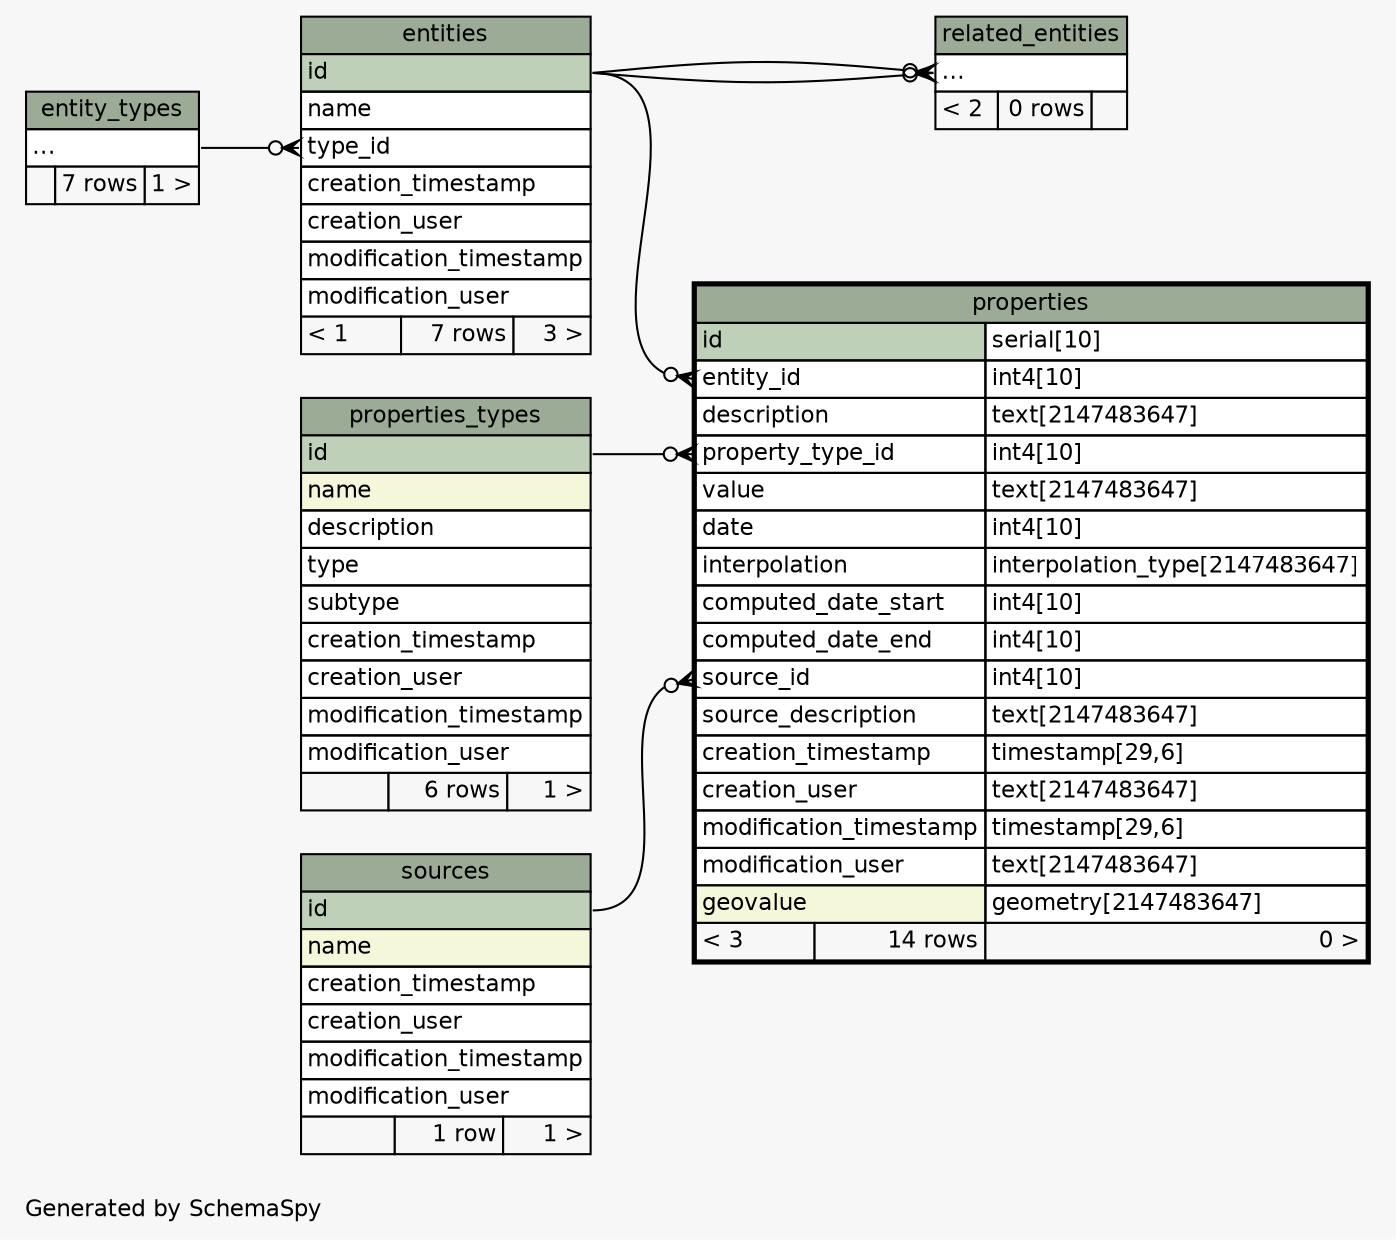 // dot 2.38.0 on Mac OS X 10.10.1
// SchemaSpy rev 590
digraph "twoDegreesRelationshipsDiagram" {
  graph [
    rankdir="RL"
    bgcolor="#f7f7f7"
    label="\nGenerated by SchemaSpy"
    labeljust="l"
    nodesep="0.18"
    ranksep="0.46"
    fontname="Helvetica"
    fontsize="11"
  ];
  node [
    fontname="Helvetica"
    fontsize="11"
    shape="plaintext"
  ];
  edge [
    arrowsize="0.8"
  ];
  "entities":"type_id":w -> "entity_types":"elipses":e [arrowhead=none dir=back arrowtail=crowodot];
  "properties":"entity_id":w -> "entities":"id":e [arrowhead=none dir=back arrowtail=crowodot];
  "properties":"property_type_id":w -> "properties_types":"id":e [arrowhead=none dir=back arrowtail=crowodot];
  "properties":"source_id":w -> "sources":"id":e [arrowhead=none dir=back arrowtail=crowodot];
  "related_entities":"elipses":w -> "entities":"id":e [arrowhead=none dir=back arrowtail=crowodot];
  "related_entities":"elipses":w -> "entities":"id":e [arrowhead=none dir=back arrowtail=crowodot];
  "entities" [
    label=<
    <TABLE BORDER="0" CELLBORDER="1" CELLSPACING="0" BGCOLOR="#ffffff">
      <TR><TD COLSPAN="3" BGCOLOR="#9bab96" ALIGN="CENTER">entities</TD></TR>
      <TR><TD PORT="id" COLSPAN="3" BGCOLOR="#bed1b8" ALIGN="LEFT">id</TD></TR>
      <TR><TD PORT="name" COLSPAN="3" ALIGN="LEFT">name</TD></TR>
      <TR><TD PORT="type_id" COLSPAN="3" ALIGN="LEFT">type_id</TD></TR>
      <TR><TD PORT="creation_timestamp" COLSPAN="3" ALIGN="LEFT">creation_timestamp</TD></TR>
      <TR><TD PORT="creation_user" COLSPAN="3" ALIGN="LEFT">creation_user</TD></TR>
      <TR><TD PORT="modification_timestamp" COLSPAN="3" ALIGN="LEFT">modification_timestamp</TD></TR>
      <TR><TD PORT="modification_user" COLSPAN="3" ALIGN="LEFT">modification_user</TD></TR>
      <TR><TD ALIGN="LEFT" BGCOLOR="#f7f7f7">&lt; 1</TD><TD ALIGN="RIGHT" BGCOLOR="#f7f7f7">7 rows</TD><TD ALIGN="RIGHT" BGCOLOR="#f7f7f7">3 &gt;</TD></TR>
    </TABLE>>
    URL="entities.html"
    tooltip="entities"
  ];
  "entity_types" [
    label=<
    <TABLE BORDER="0" CELLBORDER="1" CELLSPACING="0" BGCOLOR="#ffffff">
      <TR><TD COLSPAN="3" BGCOLOR="#9bab96" ALIGN="CENTER">entity_types</TD></TR>
      <TR><TD PORT="elipses" COLSPAN="3" ALIGN="LEFT">...</TD></TR>
      <TR><TD ALIGN="LEFT" BGCOLOR="#f7f7f7">  </TD><TD ALIGN="RIGHT" BGCOLOR="#f7f7f7">7 rows</TD><TD ALIGN="RIGHT" BGCOLOR="#f7f7f7">1 &gt;</TD></TR>
    </TABLE>>
    URL="entity_types.html"
    tooltip="entity_types"
  ];
  "properties" [
    label=<
    <TABLE BORDER="2" CELLBORDER="1" CELLSPACING="0" BGCOLOR="#ffffff">
      <TR><TD COLSPAN="3" BGCOLOR="#9bab96" ALIGN="CENTER">properties</TD></TR>
      <TR><TD PORT="id" COLSPAN="2" BGCOLOR="#bed1b8" ALIGN="LEFT">id</TD><TD PORT="id.type" ALIGN="LEFT">serial[10]</TD></TR>
      <TR><TD PORT="entity_id" COLSPAN="2" ALIGN="LEFT">entity_id</TD><TD PORT="entity_id.type" ALIGN="LEFT">int4[10]</TD></TR>
      <TR><TD PORT="description" COLSPAN="2" ALIGN="LEFT">description</TD><TD PORT="description.type" ALIGN="LEFT">text[2147483647]</TD></TR>
      <TR><TD PORT="property_type_id" COLSPAN="2" ALIGN="LEFT">property_type_id</TD><TD PORT="property_type_id.type" ALIGN="LEFT">int4[10]</TD></TR>
      <TR><TD PORT="value" COLSPAN="2" ALIGN="LEFT">value</TD><TD PORT="value.type" ALIGN="LEFT">text[2147483647]</TD></TR>
      <TR><TD PORT="date" COLSPAN="2" ALIGN="LEFT">date</TD><TD PORT="date.type" ALIGN="LEFT">int4[10]</TD></TR>
      <TR><TD PORT="interpolation" COLSPAN="2" ALIGN="LEFT">interpolation</TD><TD PORT="interpolation.type" ALIGN="LEFT">interpolation_type[2147483647]</TD></TR>
      <TR><TD PORT="computed_date_start" COLSPAN="2" ALIGN="LEFT">computed_date_start</TD><TD PORT="computed_date_start.type" ALIGN="LEFT">int4[10]</TD></TR>
      <TR><TD PORT="computed_date_end" COLSPAN="2" ALIGN="LEFT">computed_date_end</TD><TD PORT="computed_date_end.type" ALIGN="LEFT">int4[10]</TD></TR>
      <TR><TD PORT="source_id" COLSPAN="2" ALIGN="LEFT">source_id</TD><TD PORT="source_id.type" ALIGN="LEFT">int4[10]</TD></TR>
      <TR><TD PORT="source_description" COLSPAN="2" ALIGN="LEFT">source_description</TD><TD PORT="source_description.type" ALIGN="LEFT">text[2147483647]</TD></TR>
      <TR><TD PORT="creation_timestamp" COLSPAN="2" ALIGN="LEFT">creation_timestamp</TD><TD PORT="creation_timestamp.type" ALIGN="LEFT">timestamp[29,6]</TD></TR>
      <TR><TD PORT="creation_user" COLSPAN="2" ALIGN="LEFT">creation_user</TD><TD PORT="creation_user.type" ALIGN="LEFT">text[2147483647]</TD></TR>
      <TR><TD PORT="modification_timestamp" COLSPAN="2" ALIGN="LEFT">modification_timestamp</TD><TD PORT="modification_timestamp.type" ALIGN="LEFT">timestamp[29,6]</TD></TR>
      <TR><TD PORT="modification_user" COLSPAN="2" ALIGN="LEFT">modification_user</TD><TD PORT="modification_user.type" ALIGN="LEFT">text[2147483647]</TD></TR>
      <TR><TD PORT="geovalue" COLSPAN="2" BGCOLOR="#f4f7da" ALIGN="LEFT">geovalue</TD><TD PORT="geovalue.type" ALIGN="LEFT">geometry[2147483647]</TD></TR>
      <TR><TD ALIGN="LEFT" BGCOLOR="#f7f7f7">&lt; 3</TD><TD ALIGN="RIGHT" BGCOLOR="#f7f7f7">14 rows</TD><TD ALIGN="RIGHT" BGCOLOR="#f7f7f7">0 &gt;</TD></TR>
    </TABLE>>
    URL="properties.html"
    tooltip="properties"
  ];
  "properties_types" [
    label=<
    <TABLE BORDER="0" CELLBORDER="1" CELLSPACING="0" BGCOLOR="#ffffff">
      <TR><TD COLSPAN="3" BGCOLOR="#9bab96" ALIGN="CENTER">properties_types</TD></TR>
      <TR><TD PORT="id" COLSPAN="3" BGCOLOR="#bed1b8" ALIGN="LEFT">id</TD></TR>
      <TR><TD PORT="name" COLSPAN="3" BGCOLOR="#f4f7da" ALIGN="LEFT">name</TD></TR>
      <TR><TD PORT="description" COLSPAN="3" ALIGN="LEFT">description</TD></TR>
      <TR><TD PORT="type" COLSPAN="3" ALIGN="LEFT">type</TD></TR>
      <TR><TD PORT="subtype" COLSPAN="3" ALIGN="LEFT">subtype</TD></TR>
      <TR><TD PORT="creation_timestamp" COLSPAN="3" ALIGN="LEFT">creation_timestamp</TD></TR>
      <TR><TD PORT="creation_user" COLSPAN="3" ALIGN="LEFT">creation_user</TD></TR>
      <TR><TD PORT="modification_timestamp" COLSPAN="3" ALIGN="LEFT">modification_timestamp</TD></TR>
      <TR><TD PORT="modification_user" COLSPAN="3" ALIGN="LEFT">modification_user</TD></TR>
      <TR><TD ALIGN="LEFT" BGCOLOR="#f7f7f7">  </TD><TD ALIGN="RIGHT" BGCOLOR="#f7f7f7">6 rows</TD><TD ALIGN="RIGHT" BGCOLOR="#f7f7f7">1 &gt;</TD></TR>
    </TABLE>>
    URL="properties_types.html"
    tooltip="properties_types"
  ];
  "related_entities" [
    label=<
    <TABLE BORDER="0" CELLBORDER="1" CELLSPACING="0" BGCOLOR="#ffffff">
      <TR><TD COLSPAN="3" BGCOLOR="#9bab96" ALIGN="CENTER">related_entities</TD></TR>
      <TR><TD PORT="elipses" COLSPAN="3" ALIGN="LEFT">...</TD></TR>
      <TR><TD ALIGN="LEFT" BGCOLOR="#f7f7f7">&lt; 2</TD><TD ALIGN="RIGHT" BGCOLOR="#f7f7f7">0 rows</TD><TD ALIGN="RIGHT" BGCOLOR="#f7f7f7">  </TD></TR>
    </TABLE>>
    URL="related_entities.html"
    tooltip="related_entities"
  ];
  "sources" [
    label=<
    <TABLE BORDER="0" CELLBORDER="1" CELLSPACING="0" BGCOLOR="#ffffff">
      <TR><TD COLSPAN="3" BGCOLOR="#9bab96" ALIGN="CENTER">sources</TD></TR>
      <TR><TD PORT="id" COLSPAN="3" BGCOLOR="#bed1b8" ALIGN="LEFT">id</TD></TR>
      <TR><TD PORT="name" COLSPAN="3" BGCOLOR="#f4f7da" ALIGN="LEFT">name</TD></TR>
      <TR><TD PORT="creation_timestamp" COLSPAN="3" ALIGN="LEFT">creation_timestamp</TD></TR>
      <TR><TD PORT="creation_user" COLSPAN="3" ALIGN="LEFT">creation_user</TD></TR>
      <TR><TD PORT="modification_timestamp" COLSPAN="3" ALIGN="LEFT">modification_timestamp</TD></TR>
      <TR><TD PORT="modification_user" COLSPAN="3" ALIGN="LEFT">modification_user</TD></TR>
      <TR><TD ALIGN="LEFT" BGCOLOR="#f7f7f7">  </TD><TD ALIGN="RIGHT" BGCOLOR="#f7f7f7">1 row</TD><TD ALIGN="RIGHT" BGCOLOR="#f7f7f7">1 &gt;</TD></TR>
    </TABLE>>
    URL="sources.html"
    tooltip="sources"
  ];
}
